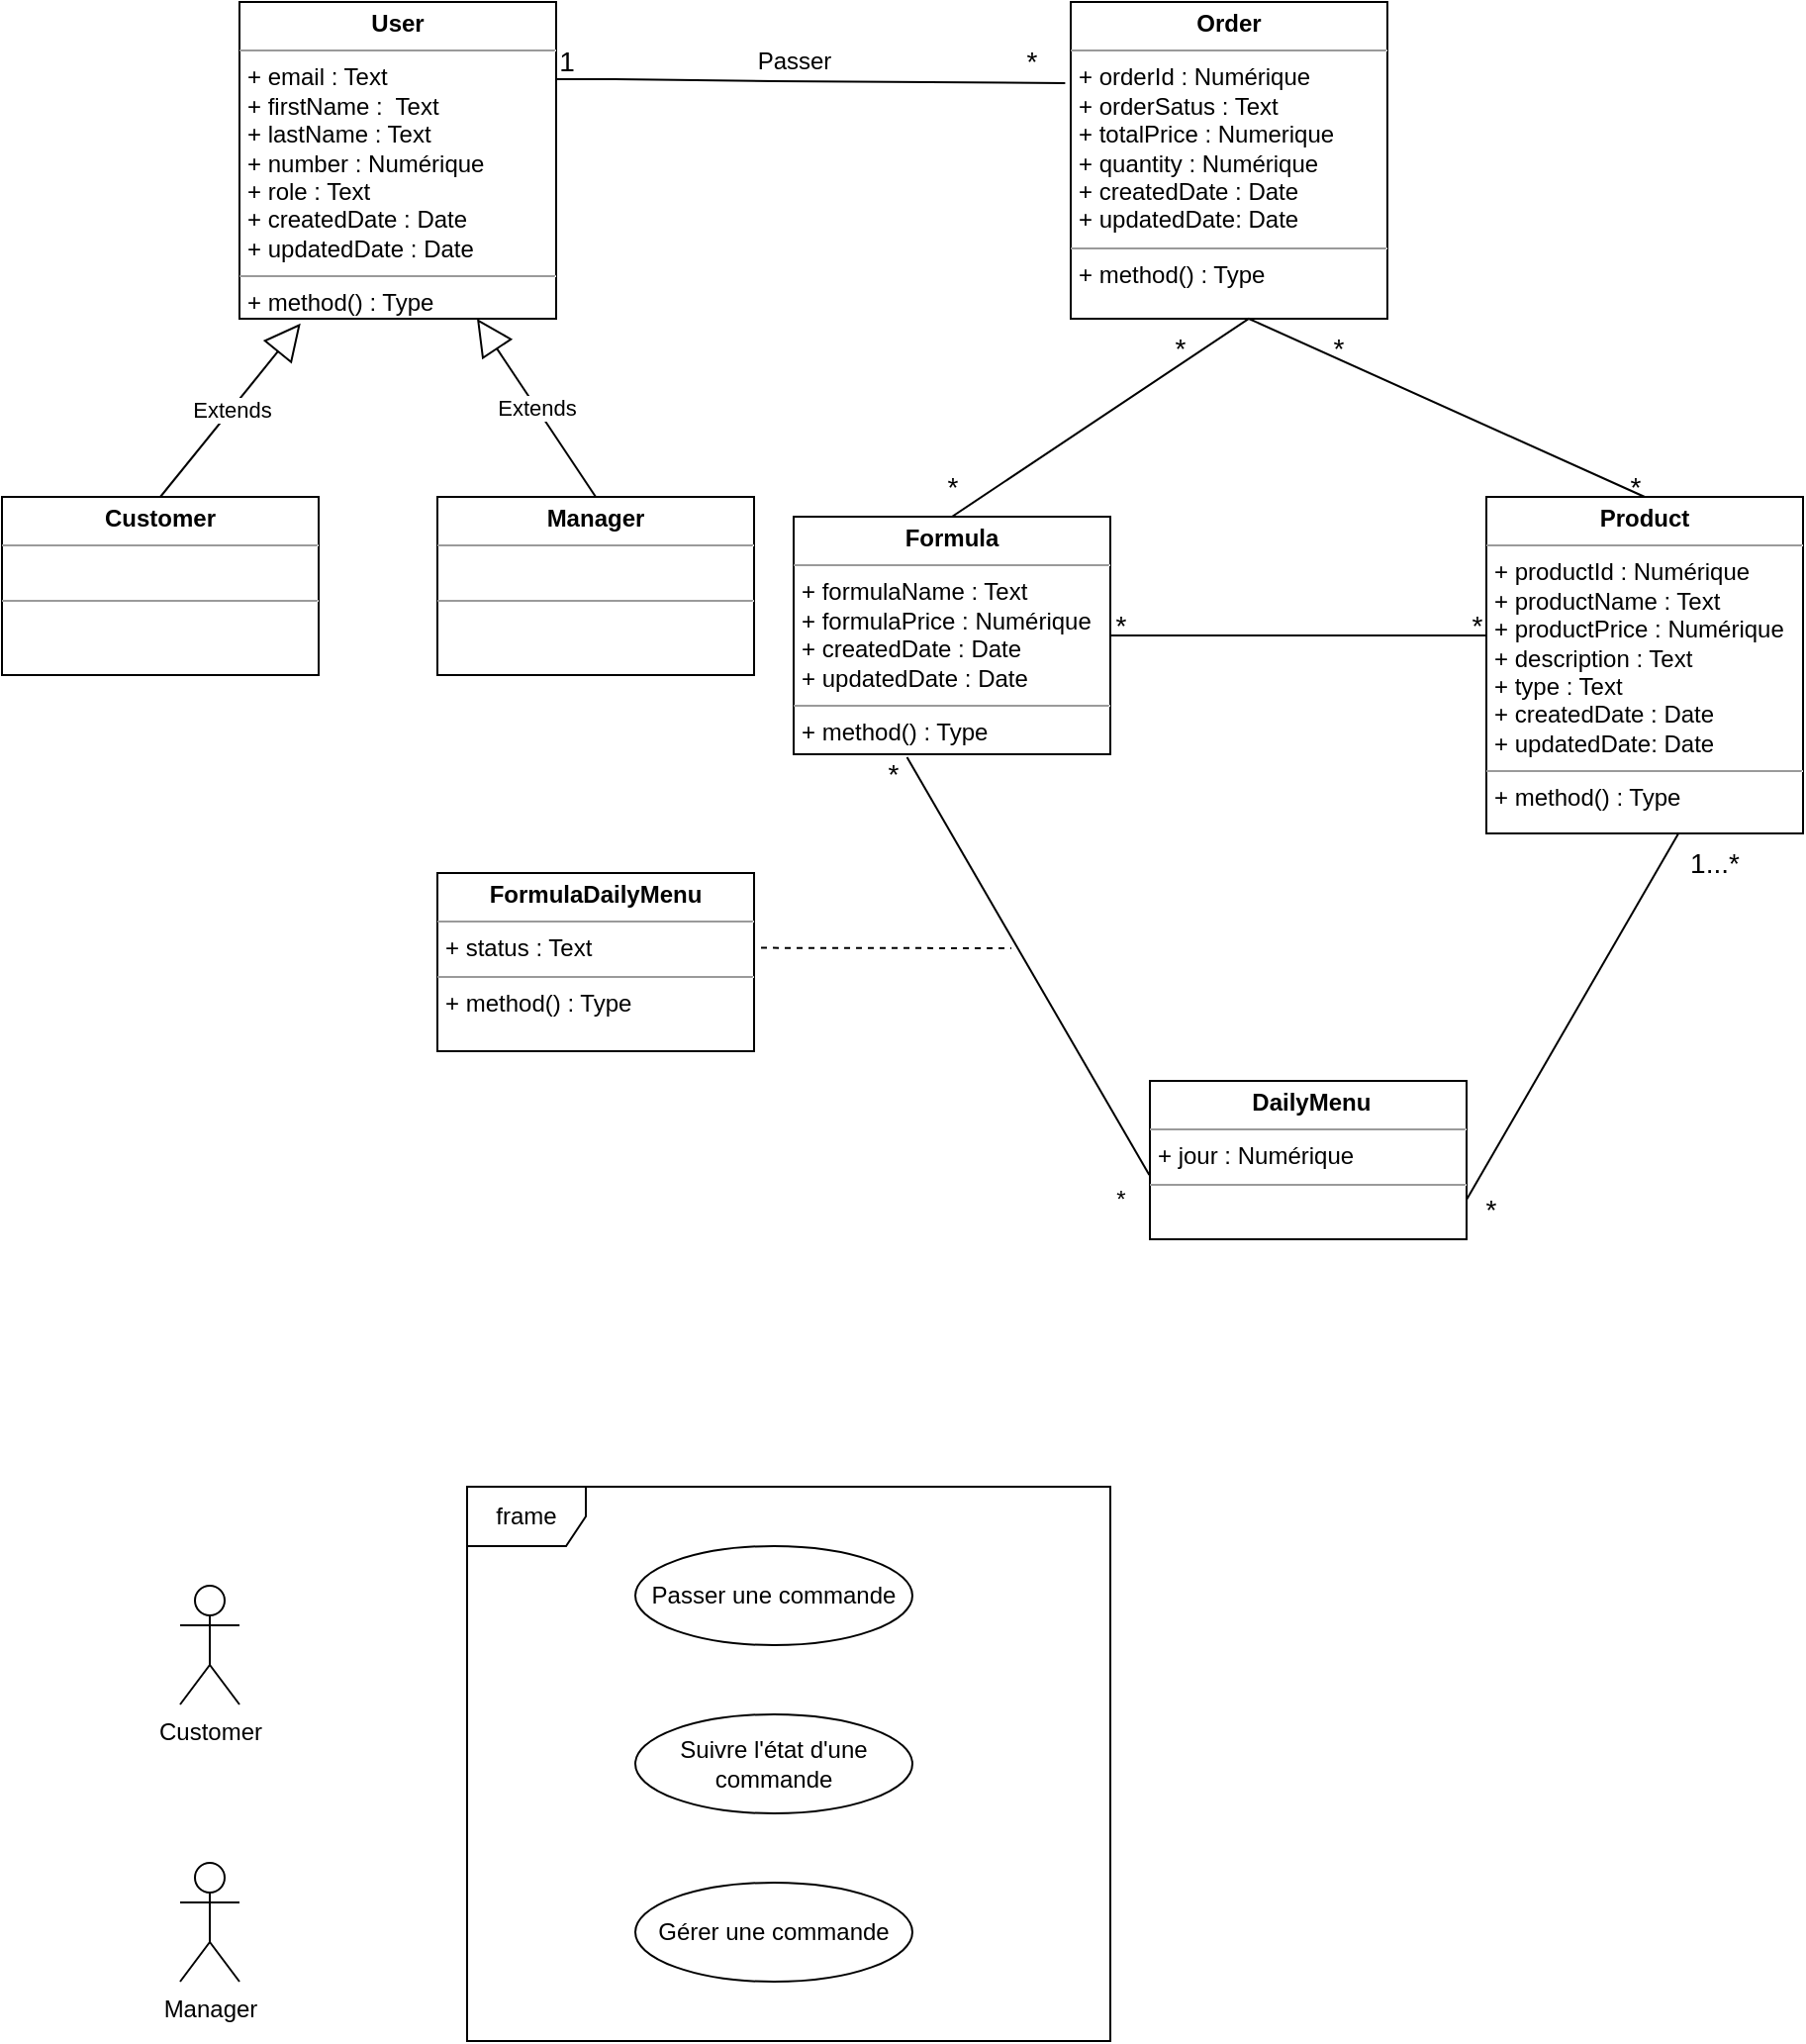 <mxfile version="21.6.6" type="github">
  <diagram id="tpn96KOwKyoIBAM15uN-" name="Page-1">
    <mxGraphModel dx="1050" dy="534" grid="1" gridSize="10" guides="1" tooltips="1" connect="1" arrows="1" fold="1" page="1" pageScale="1" pageWidth="827" pageHeight="1169" math="0" shadow="0">
      <root>
        <mxCell id="0" />
        <mxCell id="1" parent="0" />
        <mxCell id="kosX8pB_AJSCGUX1mS4L-1" value="&lt;p style=&quot;margin:0px;margin-top:4px;text-align:center;&quot;&gt;&lt;b&gt;&lt;font style=&quot;vertical-align: inherit;&quot;&gt;&lt;font style=&quot;vertical-align: inherit;&quot;&gt;User&lt;/font&gt;&lt;/font&gt;&lt;/b&gt;&lt;/p&gt;&lt;hr size=&quot;1&quot;&gt;&lt;p style=&quot;margin:0px;margin-left:4px;&quot;&gt;&lt;font style=&quot;vertical-align: inherit;&quot;&gt;&lt;font style=&quot;vertical-align: inherit;&quot;&gt;+ email : Text&lt;/font&gt;&lt;/font&gt;&lt;/p&gt;&lt;p style=&quot;margin:0px;margin-left:4px;&quot;&gt;&lt;font style=&quot;vertical-align: inherit;&quot;&gt;&lt;font style=&quot;vertical-align: inherit;&quot;&gt;+ firstName :&amp;nbsp; Text&lt;/font&gt;&lt;/font&gt;&lt;/p&gt;&lt;p style=&quot;margin:0px;margin-left:4px;&quot;&gt;&lt;font style=&quot;vertical-align: inherit;&quot;&gt;&lt;font style=&quot;vertical-align: inherit;&quot;&gt;+ lastName : Text&lt;/font&gt;&lt;/font&gt;&lt;/p&gt;&lt;p style=&quot;margin:0px;margin-left:4px;&quot;&gt;&lt;font style=&quot;vertical-align: inherit;&quot;&gt;&lt;font style=&quot;vertical-align: inherit;&quot;&gt;+ number : Numérique&lt;/font&gt;&lt;/font&gt;&lt;/p&gt;&lt;p style=&quot;margin:0px;margin-left:4px;&quot;&gt;&lt;font style=&quot;vertical-align: inherit;&quot;&gt;&lt;font style=&quot;vertical-align: inherit;&quot;&gt;+ role : Text&lt;/font&gt;&lt;/font&gt;&lt;/p&gt;&lt;p style=&quot;margin:0px;margin-left:4px;&quot;&gt;&lt;font style=&quot;vertical-align: inherit;&quot;&gt;&lt;font style=&quot;vertical-align: inherit;&quot;&gt;+ createdDate : Date&lt;/font&gt;&lt;/font&gt;&lt;/p&gt;&lt;p style=&quot;margin:0px;margin-left:4px;&quot;&gt;&lt;font style=&quot;vertical-align: inherit;&quot;&gt;&lt;font style=&quot;vertical-align: inherit;&quot;&gt;+ updatedDate : Date&lt;/font&gt;&lt;/font&gt;&lt;/p&gt;&lt;hr size=&quot;1&quot;&gt;&lt;p style=&quot;margin:0px;margin-left:4px;&quot;&gt;&lt;font style=&quot;vertical-align: inherit;&quot;&gt;&lt;font style=&quot;vertical-align: inherit;&quot;&gt;+ method()&amp;nbsp;: Type&lt;/font&gt;&lt;/font&gt;&lt;/p&gt;" style="verticalAlign=top;align=left;overflow=fill;fontSize=12;fontFamily=Helvetica;html=1;" parent="1" vertex="1">
          <mxGeometry x="180" y="40" width="160" height="160" as="geometry" />
        </mxCell>
        <mxCell id="kosX8pB_AJSCGUX1mS4L-2" value="&lt;p style=&quot;margin:0px;margin-top:4px;text-align:center;&quot;&gt;&lt;b&gt;&lt;font style=&quot;vertical-align: inherit;&quot;&gt;&lt;font style=&quot;vertical-align: inherit;&quot;&gt;&lt;font style=&quot;vertical-align: inherit;&quot;&gt;&lt;font style=&quot;vertical-align: inherit;&quot;&gt;Customer&lt;/font&gt;&lt;/font&gt;&lt;/font&gt;&lt;/font&gt;&lt;/b&gt;&lt;/p&gt;&lt;hr size=&quot;1&quot;&gt;&lt;p style=&quot;margin:0px;margin-left:4px;&quot;&gt;&lt;br&gt;&lt;/p&gt;&lt;hr size=&quot;1&quot;&gt;&lt;p style=&quot;margin:0px;margin-left:4px;&quot;&gt;&lt;br&gt;&lt;/p&gt;" style="verticalAlign=top;align=left;overflow=fill;fontSize=12;fontFamily=Helvetica;html=1;" parent="1" vertex="1">
          <mxGeometry x="60" y="290" width="160" height="90" as="geometry" />
        </mxCell>
        <mxCell id="kosX8pB_AJSCGUX1mS4L-3" value="&lt;p style=&quot;margin:0px;margin-top:4px;text-align:center;&quot;&gt;&lt;b&gt;Manager&lt;/b&gt;&lt;/p&gt;&lt;hr size=&quot;1&quot;&gt;&lt;p style=&quot;margin:0px;margin-left:4px;&quot;&gt;&lt;br&gt;&lt;/p&gt;&lt;hr size=&quot;1&quot;&gt;&lt;p style=&quot;margin:0px;margin-left:4px;&quot;&gt;&lt;br&gt;&lt;/p&gt;" style="verticalAlign=top;align=left;overflow=fill;fontSize=12;fontFamily=Helvetica;html=1;" parent="1" vertex="1">
          <mxGeometry x="280" y="290" width="160" height="90" as="geometry" />
        </mxCell>
        <mxCell id="kosX8pB_AJSCGUX1mS4L-4" value="&lt;p style=&quot;margin:0px;margin-top:4px;text-align:center;&quot;&gt;&lt;b&gt;Order&lt;/b&gt;&lt;/p&gt;&lt;hr size=&quot;1&quot;&gt;&lt;p style=&quot;margin:0px;margin-left:4px;&quot;&gt;&lt;font style=&quot;vertical-align: inherit;&quot;&gt;&lt;font style=&quot;vertical-align: inherit;&quot;&gt;&lt;font style=&quot;vertical-align: inherit;&quot;&gt;&lt;font style=&quot;vertical-align: inherit;&quot;&gt;+ orderId : Numérique&lt;/font&gt;&lt;/font&gt;&lt;/font&gt;&lt;/font&gt;&lt;/p&gt;&lt;p style=&quot;margin:0px;margin-left:4px;&quot;&gt;&lt;font style=&quot;vertical-align: inherit;&quot;&gt;&lt;font style=&quot;vertical-align: inherit;&quot;&gt;&lt;font style=&quot;vertical-align: inherit;&quot;&gt;&lt;font style=&quot;vertical-align: inherit;&quot;&gt;+ orderSatus : Text&lt;/font&gt;&lt;/font&gt;&lt;/font&gt;&lt;/font&gt;&lt;/p&gt;&lt;p style=&quot;margin:0px;margin-left:4px;&quot;&gt;&lt;span style=&quot;background-color: initial;&quot;&gt;+ totalPrice : Numerique&lt;/span&gt;&lt;br&gt;&lt;/p&gt;&lt;p style=&quot;margin:0px;margin-left:4px;&quot;&gt;&lt;font style=&quot;vertical-align: inherit;&quot;&gt;&lt;font style=&quot;vertical-align: inherit;&quot;&gt;&lt;font style=&quot;vertical-align: inherit;&quot;&gt;&lt;font style=&quot;vertical-align: inherit;&quot;&gt;+ quantity : Numérique&lt;/font&gt;&lt;/font&gt;&lt;/font&gt;&lt;/font&gt;&lt;/p&gt;&lt;p style=&quot;margin:0px;margin-left:4px;&quot;&gt;&lt;font style=&quot;vertical-align: inherit;&quot;&gt;&lt;font style=&quot;vertical-align: inherit;&quot;&gt;&lt;font style=&quot;vertical-align: inherit;&quot;&gt;&lt;font style=&quot;vertical-align: inherit;&quot;&gt;+ createdDate : Date&lt;/font&gt;&lt;/font&gt;&lt;/font&gt;&lt;/font&gt;&lt;/p&gt;&lt;p style=&quot;margin:0px;margin-left:4px;&quot;&gt;&lt;font style=&quot;vertical-align: inherit;&quot;&gt;&lt;font style=&quot;vertical-align: inherit;&quot;&gt;&lt;font style=&quot;vertical-align: inherit;&quot;&gt;&lt;font style=&quot;vertical-align: inherit;&quot;&gt;+ updatedDate: Date&lt;/font&gt;&lt;/font&gt;&lt;/font&gt;&lt;/font&gt;&lt;/p&gt;&lt;hr size=&quot;1&quot;&gt;&lt;p style=&quot;margin:0px;margin-left:4px;&quot;&gt;&lt;font style=&quot;vertical-align: inherit;&quot;&gt;&lt;font style=&quot;vertical-align: inherit;&quot;&gt;&lt;font style=&quot;vertical-align: inherit;&quot;&gt;&lt;font style=&quot;vertical-align: inherit;&quot;&gt;+ method() : Type&lt;/font&gt;&lt;/font&gt;&lt;/font&gt;&lt;/font&gt;&lt;/p&gt;" style="verticalAlign=top;align=left;overflow=fill;fontSize=12;fontFamily=Helvetica;html=1;" parent="1" vertex="1">
          <mxGeometry x="600" y="40" width="160" height="160" as="geometry" />
        </mxCell>
        <mxCell id="kosX8pB_AJSCGUX1mS4L-5" value="&lt;p style=&quot;margin:0px;margin-top:4px;text-align:center;&quot;&gt;&lt;b&gt;&lt;font style=&quot;vertical-align: inherit;&quot;&gt;&lt;font style=&quot;vertical-align: inherit;&quot;&gt;Formula&lt;/font&gt;&lt;/font&gt;&lt;/b&gt;&lt;/p&gt;&lt;hr size=&quot;1&quot;&gt;&lt;p style=&quot;margin:0px;margin-left:4px;&quot;&gt;&lt;font style=&quot;vertical-align: inherit;&quot;&gt;&lt;font style=&quot;vertical-align: inherit;&quot;&gt;&lt;font style=&quot;vertical-align: inherit;&quot;&gt;&lt;font style=&quot;vertical-align: inherit;&quot;&gt;&lt;font style=&quot;vertical-align: inherit;&quot;&gt;&lt;font style=&quot;vertical-align: inherit;&quot;&gt;+ formulaName : Text&lt;/font&gt;&lt;/font&gt;&lt;/font&gt;&lt;/font&gt;&lt;/font&gt;&lt;/font&gt;&lt;/p&gt;&lt;p style=&quot;margin:0px;margin-left:4px;&quot;&gt;&lt;font style=&quot;vertical-align: inherit;&quot;&gt;&lt;font style=&quot;vertical-align: inherit;&quot;&gt;&lt;font style=&quot;vertical-align: inherit;&quot;&gt;&lt;font style=&quot;vertical-align: inherit;&quot;&gt;&lt;font style=&quot;vertical-align: inherit;&quot;&gt;&lt;font style=&quot;vertical-align: inherit;&quot;&gt;+ formulaPrice : Numérique&lt;/font&gt;&lt;/font&gt;&lt;/font&gt;&lt;/font&gt;&lt;/font&gt;&lt;/font&gt;&lt;/p&gt;&lt;p style=&quot;margin:0px;margin-left:4px;&quot;&gt;+ createdDate : Date&lt;/p&gt;&lt;p style=&quot;margin:0px;margin-left:4px;&quot;&gt;+ updatedDate : Date&lt;/p&gt;&lt;hr size=&quot;1&quot;&gt;&lt;p style=&quot;margin:0px;margin-left:4px;&quot;&gt;&lt;font style=&quot;vertical-align: inherit;&quot;&gt;&lt;font style=&quot;vertical-align: inherit;&quot;&gt;&lt;font style=&quot;vertical-align: inherit;&quot;&gt;&lt;font style=&quot;vertical-align: inherit;&quot;&gt;&lt;font style=&quot;vertical-align: inherit;&quot;&gt;&lt;font style=&quot;vertical-align: inherit;&quot;&gt;+ method() : Type&lt;/font&gt;&lt;/font&gt;&lt;/font&gt;&lt;/font&gt;&lt;/font&gt;&lt;/font&gt;&lt;/p&gt;" style="verticalAlign=top;align=left;overflow=fill;fontSize=12;fontFamily=Helvetica;html=1;" parent="1" vertex="1">
          <mxGeometry x="460" y="300" width="160" height="120" as="geometry" />
        </mxCell>
        <mxCell id="kosX8pB_AJSCGUX1mS4L-6" value="&lt;p style=&quot;margin:0px;margin-top:4px;text-align:center;&quot;&gt;&lt;b&gt;&lt;font style=&quot;vertical-align: inherit;&quot;&gt;&lt;font style=&quot;vertical-align: inherit;&quot;&gt;Product&lt;/font&gt;&lt;/font&gt;&lt;/b&gt;&lt;/p&gt;&lt;hr size=&quot;1&quot;&gt;&lt;p style=&quot;margin:0px;margin-left:4px;&quot;&gt;&lt;font style=&quot;vertical-align: inherit;&quot;&gt;&lt;font style=&quot;vertical-align: inherit;&quot;&gt;&lt;font style=&quot;vertical-align: inherit;&quot;&gt;&lt;font style=&quot;vertical-align: inherit;&quot;&gt;&lt;font style=&quot;vertical-align: inherit;&quot;&gt;&lt;font style=&quot;vertical-align: inherit;&quot;&gt;+ productId : Numérique&lt;/font&gt;&lt;/font&gt;&lt;/font&gt;&lt;/font&gt;&lt;/font&gt;&lt;/font&gt;&lt;/p&gt;&lt;p style=&quot;margin:0px;margin-left:4px;&quot;&gt;&lt;font style=&quot;vertical-align: inherit;&quot;&gt;&lt;font style=&quot;vertical-align: inherit;&quot;&gt;&lt;font style=&quot;vertical-align: inherit;&quot;&gt;&lt;font style=&quot;vertical-align: inherit;&quot;&gt;&lt;font style=&quot;vertical-align: inherit;&quot;&gt;&lt;font style=&quot;vertical-align: inherit;&quot;&gt;+ productName : Text&lt;/font&gt;&lt;/font&gt;&lt;/font&gt;&lt;/font&gt;&lt;/font&gt;&lt;/font&gt;&lt;/p&gt;&lt;p style=&quot;margin:0px;margin-left:4px;&quot;&gt;&lt;font style=&quot;vertical-align: inherit;&quot;&gt;&lt;font style=&quot;vertical-align: inherit;&quot;&gt;&lt;font style=&quot;vertical-align: inherit;&quot;&gt;&lt;font style=&quot;vertical-align: inherit;&quot;&gt;&lt;font style=&quot;vertical-align: inherit;&quot;&gt;&lt;font style=&quot;vertical-align: inherit;&quot;&gt;+ productPrice : Numérique&lt;/font&gt;&lt;/font&gt;&lt;/font&gt;&lt;/font&gt;&lt;/font&gt;&lt;/font&gt;&lt;/p&gt;&lt;p style=&quot;margin:0px;margin-left:4px;&quot;&gt;&lt;font style=&quot;vertical-align: inherit;&quot;&gt;&lt;font style=&quot;vertical-align: inherit;&quot;&gt;&lt;font style=&quot;vertical-align: inherit;&quot;&gt;&lt;font style=&quot;vertical-align: inherit;&quot;&gt;&lt;font style=&quot;vertical-align: inherit;&quot;&gt;&lt;font style=&quot;vertical-align: inherit;&quot;&gt;+ description : Text&lt;/font&gt;&lt;/font&gt;&lt;/font&gt;&lt;/font&gt;&lt;/font&gt;&lt;/font&gt;&lt;/p&gt;&lt;p style=&quot;margin:0px;margin-left:4px;&quot;&gt;&lt;font style=&quot;vertical-align: inherit;&quot;&gt;&lt;font style=&quot;vertical-align: inherit;&quot;&gt;&lt;font style=&quot;vertical-align: inherit;&quot;&gt;&lt;font style=&quot;vertical-align: inherit;&quot;&gt;&lt;font style=&quot;vertical-align: inherit;&quot;&gt;&lt;font style=&quot;vertical-align: inherit;&quot;&gt;+ type : Text&lt;/font&gt;&lt;/font&gt;&lt;/font&gt;&lt;/font&gt;&lt;/font&gt;&lt;/font&gt;&lt;/p&gt;&lt;p style=&quot;margin:0px;margin-left:4px;&quot;&gt;&lt;font style=&quot;vertical-align: inherit;&quot;&gt;&lt;font style=&quot;vertical-align: inherit;&quot;&gt;&lt;font style=&quot;vertical-align: inherit;&quot;&gt;&lt;font style=&quot;vertical-align: inherit;&quot;&gt;&lt;font style=&quot;vertical-align: inherit;&quot;&gt;&lt;font style=&quot;vertical-align: inherit;&quot;&gt;+ createdDate : Date&lt;/font&gt;&lt;/font&gt;&lt;/font&gt;&lt;/font&gt;&lt;/font&gt;&lt;/font&gt;&lt;/p&gt;&lt;p style=&quot;margin:0px;margin-left:4px;&quot;&gt;&lt;font style=&quot;vertical-align: inherit;&quot;&gt;&lt;font style=&quot;vertical-align: inherit;&quot;&gt;&lt;font style=&quot;vertical-align: inherit;&quot;&gt;&lt;font style=&quot;vertical-align: inherit;&quot;&gt;&lt;font style=&quot;vertical-align: inherit;&quot;&gt;&lt;font style=&quot;vertical-align: inherit;&quot;&gt;+ updatedDate: Date&lt;/font&gt;&lt;/font&gt;&lt;/font&gt;&lt;/font&gt;&lt;/font&gt;&lt;/font&gt;&lt;/p&gt;&lt;hr size=&quot;1&quot;&gt;&lt;p style=&quot;margin:0px;margin-left:4px;&quot;&gt;&lt;font style=&quot;vertical-align: inherit;&quot;&gt;&lt;font style=&quot;vertical-align: inherit;&quot;&gt;&lt;font style=&quot;vertical-align: inherit;&quot;&gt;&lt;font style=&quot;vertical-align: inherit;&quot;&gt;&lt;font style=&quot;vertical-align: inherit;&quot;&gt;&lt;font style=&quot;vertical-align: inherit;&quot;&gt;+ method() : Type&lt;/font&gt;&lt;/font&gt;&lt;/font&gt;&lt;/font&gt;&lt;/font&gt;&lt;/font&gt;&lt;/p&gt;" style="verticalAlign=top;align=left;overflow=fill;fontSize=12;fontFamily=Helvetica;html=1;" parent="1" vertex="1">
          <mxGeometry x="810" y="290" width="160" height="170" as="geometry" />
        </mxCell>
        <mxCell id="kosX8pB_AJSCGUX1mS4L-7" value="" style="endArrow=none;html=1;rounded=0;entryX=1.073;entryY=0.867;entryDx=0;entryDy=0;entryPerimeter=0;" parent="1" target="kosX8pB_AJSCGUX1mS4L-14" edge="1">
          <mxGeometry width="50" height="50" relative="1" as="geometry">
            <mxPoint x="340" y="79" as="sourcePoint" />
            <mxPoint x="590" y="80" as="targetPoint" />
            <Array as="points">
              <mxPoint x="370" y="79" />
              <mxPoint x="450" y="80" />
            </Array>
          </mxGeometry>
        </mxCell>
        <mxCell id="kosX8pB_AJSCGUX1mS4L-8" value="" style="endArrow=none;html=1;rounded=0;exitX=0.5;exitY=0;exitDx=0;exitDy=0;entryX=0.5;entryY=0;entryDx=0;entryDy=0;" parent="1" source="kosX8pB_AJSCGUX1mS4L-5" target="kosX8pB_AJSCGUX1mS4L-6" edge="1">
          <mxGeometry width="50" height="50" relative="1" as="geometry">
            <mxPoint x="670" y="200" as="sourcePoint" />
            <mxPoint x="720" y="150" as="targetPoint" />
            <Array as="points">
              <mxPoint x="690" y="200" />
            </Array>
          </mxGeometry>
        </mxCell>
        <mxCell id="kosX8pB_AJSCGUX1mS4L-10" value="Extends" style="endArrow=block;endSize=16;endFill=0;html=1;rounded=0;exitX=0.5;exitY=0;exitDx=0;exitDy=0;entryX=0.193;entryY=1.015;entryDx=0;entryDy=0;entryPerimeter=0;" parent="1" source="kosX8pB_AJSCGUX1mS4L-2" target="kosX8pB_AJSCGUX1mS4L-1" edge="1">
          <mxGeometry width="160" relative="1" as="geometry">
            <mxPoint x="170" y="230" as="sourcePoint" />
            <mxPoint x="190" y="190" as="targetPoint" />
          </mxGeometry>
        </mxCell>
        <mxCell id="kosX8pB_AJSCGUX1mS4L-11" value="Extends" style="endArrow=block;endSize=16;endFill=0;html=1;rounded=0;exitX=0.5;exitY=0;exitDx=0;exitDy=0;entryX=0.75;entryY=1;entryDx=0;entryDy=0;" parent="1" source="kosX8pB_AJSCGUX1mS4L-3" target="kosX8pB_AJSCGUX1mS4L-1" edge="1">
          <mxGeometry width="160" relative="1" as="geometry">
            <mxPoint x="160" y="240" as="sourcePoint" />
            <mxPoint x="310" y="210" as="targetPoint" />
          </mxGeometry>
        </mxCell>
        <mxCell id="kosX8pB_AJSCGUX1mS4L-12" value="Passer" style="text;html=1;align=center;verticalAlign=middle;resizable=0;points=[];autosize=1;strokeColor=none;fillColor=none;" parent="1" vertex="1">
          <mxGeometry x="430" y="55" width="60" height="30" as="geometry" />
        </mxCell>
        <mxCell id="kosX8pB_AJSCGUX1mS4L-13" value="&lt;font style=&quot;font-size: 14px;&quot;&gt;1&lt;/font&gt;" style="text;html=1;align=center;verticalAlign=middle;resizable=0;points=[];autosize=1;strokeColor=none;fillColor=none;" parent="1" vertex="1">
          <mxGeometry x="330" y="55" width="30" height="30" as="geometry" />
        </mxCell>
        <mxCell id="kosX8pB_AJSCGUX1mS4L-14" value="*" style="text;html=1;align=center;verticalAlign=middle;resizable=0;points=[];autosize=1;strokeColor=none;fillColor=none;fontSize=14;" parent="1" vertex="1">
          <mxGeometry x="565" y="55" width="30" height="30" as="geometry" />
        </mxCell>
        <mxCell id="kosX8pB_AJSCGUX1mS4L-15" value="*" style="text;html=1;align=center;verticalAlign=middle;resizable=0;points=[];autosize=1;strokeColor=none;fillColor=none;fontSize=14;" parent="1" vertex="1">
          <mxGeometry x="525" y="270" width="30" height="30" as="geometry" />
        </mxCell>
        <mxCell id="kosX8pB_AJSCGUX1mS4L-16" value="" style="endArrow=none;html=1;rounded=0;fontSize=14;exitX=1;exitY=0.5;exitDx=0;exitDy=0;" parent="1" source="kosX8pB_AJSCGUX1mS4L-5" edge="1">
          <mxGeometry width="50" height="50" relative="1" as="geometry">
            <mxPoint x="620" y="280" as="sourcePoint" />
            <mxPoint x="810" y="360" as="targetPoint" />
          </mxGeometry>
        </mxCell>
        <mxCell id="kosX8pB_AJSCGUX1mS4L-18" value="*" style="text;html=1;align=center;verticalAlign=middle;resizable=0;points=[];autosize=1;strokeColor=none;fillColor=none;fontSize=14;" parent="1" vertex="1">
          <mxGeometry x="610" y="340" width="30" height="30" as="geometry" />
        </mxCell>
        <mxCell id="kosX8pB_AJSCGUX1mS4L-19" value="*" style="text;html=1;align=center;verticalAlign=middle;resizable=0;points=[];autosize=1;strokeColor=none;fillColor=none;fontSize=14;" parent="1" vertex="1">
          <mxGeometry x="790" y="340" width="30" height="30" as="geometry" />
        </mxCell>
        <mxCell id="kosX8pB_AJSCGUX1mS4L-20" value="*" style="text;html=1;align=center;verticalAlign=middle;resizable=0;points=[];autosize=1;strokeColor=none;fillColor=none;fontSize=14;" parent="1" vertex="1">
          <mxGeometry x="720" y="200" width="30" height="30" as="geometry" />
        </mxCell>
        <mxCell id="kosX8pB_AJSCGUX1mS4L-21" value="*" style="text;html=1;align=center;verticalAlign=middle;resizable=0;points=[];autosize=1;strokeColor=none;fillColor=none;fontSize=14;" parent="1" vertex="1">
          <mxGeometry x="870" y="270" width="30" height="30" as="geometry" />
        </mxCell>
        <mxCell id="kosX8pB_AJSCGUX1mS4L-22" value="*" style="text;html=1;align=center;verticalAlign=middle;resizable=0;points=[];autosize=1;strokeColor=none;fillColor=none;fontSize=14;" parent="1" vertex="1">
          <mxGeometry x="640" y="200" width="30" height="30" as="geometry" />
        </mxCell>
        <mxCell id="kosX8pB_AJSCGUX1mS4L-23" value="&lt;p style=&quot;margin:0px;margin-top:4px;text-align:center;&quot;&gt;&lt;b&gt;&lt;font style=&quot;vertical-align: inherit;&quot;&gt;&lt;font style=&quot;vertical-align: inherit;&quot;&gt;&lt;font style=&quot;vertical-align: inherit;&quot;&gt;&lt;font style=&quot;vertical-align: inherit;&quot;&gt;&lt;font style=&quot;vertical-align: inherit;&quot;&gt;&lt;font style=&quot;vertical-align: inherit;&quot;&gt;&amp;nbsp;DailyMenu&lt;/font&gt;&lt;/font&gt;&lt;/font&gt;&lt;/font&gt;&lt;/font&gt;&lt;/font&gt;&lt;/b&gt;&lt;/p&gt;&lt;hr size=&quot;1&quot;&gt;&lt;p style=&quot;margin:0px;margin-left:4px;&quot;&gt;&lt;font style=&quot;vertical-align: inherit;&quot;&gt;&lt;font style=&quot;vertical-align: inherit;&quot;&gt;&lt;font style=&quot;vertical-align: inherit;&quot;&gt;&lt;font style=&quot;vertical-align: inherit;&quot;&gt;&lt;font style=&quot;vertical-align: inherit;&quot;&gt;&lt;font style=&quot;vertical-align: inherit;&quot;&gt;&lt;font style=&quot;vertical-align: inherit;&quot;&gt;&lt;font style=&quot;vertical-align: inherit;&quot;&gt;+ jour : Numérique&lt;/font&gt;&lt;/font&gt;&lt;/font&gt;&lt;/font&gt;&lt;/font&gt;&lt;/font&gt;&lt;/font&gt;&lt;/font&gt;&lt;/p&gt;&lt;hr size=&quot;1&quot;&gt;&lt;p style=&quot;margin:0px;margin-left:4px;&quot;&gt;&lt;br&gt;&lt;/p&gt;" style="verticalAlign=top;align=left;overflow=fill;fontSize=12;fontFamily=Helvetica;html=1;" parent="1" vertex="1">
          <mxGeometry x="640" y="585" width="160" height="80" as="geometry" />
        </mxCell>
        <mxCell id="kosX8pB_AJSCGUX1mS4L-24" value="" style="endArrow=none;html=1;rounded=0;fontSize=14;entryX=0.358;entryY=1.013;entryDx=0;entryDy=0;exitX=-0.002;exitY=0.593;exitDx=0;exitDy=0;exitPerimeter=0;entryPerimeter=0;" parent="1" source="kosX8pB_AJSCGUX1mS4L-23" target="kosX8pB_AJSCGUX1mS4L-5" edge="1">
          <mxGeometry width="50" height="50" relative="1" as="geometry">
            <mxPoint x="510" y="570" as="sourcePoint" />
            <mxPoint x="560" y="520" as="targetPoint" />
          </mxGeometry>
        </mxCell>
        <mxCell id="kosX8pB_AJSCGUX1mS4L-25" value="" style="endArrow=none;html=1;rounded=0;fontSize=14;entryX=0.608;entryY=0.998;entryDx=0;entryDy=0;exitX=1;exitY=0.75;exitDx=0;exitDy=0;entryPerimeter=0;" parent="1" source="kosX8pB_AJSCGUX1mS4L-23" target="kosX8pB_AJSCGUX1mS4L-6" edge="1">
          <mxGeometry width="50" height="50" relative="1" as="geometry">
            <mxPoint x="850" y="580" as="sourcePoint" />
            <mxPoint x="900" y="530" as="targetPoint" />
          </mxGeometry>
        </mxCell>
        <mxCell id="kosX8pB_AJSCGUX1mS4L-26" value="1...*" style="text;html=1;align=center;verticalAlign=middle;resizable=0;points=[];autosize=1;strokeColor=none;fillColor=none;fontSize=14;" parent="1" vertex="1">
          <mxGeometry x="900" y="460" width="50" height="30" as="geometry" />
        </mxCell>
        <mxCell id="kosX8pB_AJSCGUX1mS4L-27" value="*" style="text;html=1;align=center;verticalAlign=middle;resizable=0;points=[];autosize=1;strokeColor=none;fillColor=none;fontSize=14;" parent="1" vertex="1">
          <mxGeometry x="797" y="635" width="30" height="30" as="geometry" />
        </mxCell>
        <mxCell id="kosX8pB_AJSCGUX1mS4L-28" value="&lt;font style=&quot;vertical-align: inherit;&quot;&gt;&lt;font style=&quot;vertical-align: inherit;&quot;&gt;*&lt;/font&gt;&lt;/font&gt;" style="text;html=1;align=center;verticalAlign=middle;resizable=0;points=[];autosize=1;strokeColor=none;fillColor=none;fontSize=14;" parent="1" vertex="1">
          <mxGeometry x="495" y="415" width="30" height="30" as="geometry" />
        </mxCell>
        <mxCell id="kosX8pB_AJSCGUX1mS4L-30" value="&lt;font style=&quot;vertical-align: inherit;&quot;&gt;&lt;font style=&quot;vertical-align: inherit;&quot;&gt;&lt;font style=&quot;vertical-align: inherit;&quot;&gt;&lt;font style=&quot;vertical-align: inherit;&quot;&gt;&lt;font style=&quot;vertical-align: inherit;&quot;&gt;&lt;font style=&quot;vertical-align: inherit;&quot;&gt;*&lt;/font&gt;&lt;/font&gt;&lt;/font&gt;&lt;/font&gt;&lt;/font&gt;&lt;/font&gt;" style="text;html=1;align=center;verticalAlign=middle;resizable=0;points=[];autosize=1;strokeColor=none;fillColor=none;" parent="1" vertex="1">
          <mxGeometry x="610" y="630" width="30" height="30" as="geometry" />
        </mxCell>
        <mxCell id="kosX8pB_AJSCGUX1mS4L-31" value="" style="endArrow=none;dashed=1;html=1;rounded=0;exitX=1.022;exitY=0.42;exitDx=0;exitDy=0;exitPerimeter=0;" parent="1" source="kosX8pB_AJSCGUX1mS4L-32" edge="1">
          <mxGeometry width="50" height="50" relative="1" as="geometry">
            <mxPoint x="450" y="550" as="sourcePoint" />
            <mxPoint x="570" y="518" as="targetPoint" />
          </mxGeometry>
        </mxCell>
        <mxCell id="kosX8pB_AJSCGUX1mS4L-32" value="&lt;p style=&quot;margin:0px;margin-top:4px;text-align:center;&quot;&gt;&lt;b&gt;FormulaDailyMenu&lt;/b&gt;&lt;/p&gt;&lt;hr size=&quot;1&quot;&gt;&lt;p style=&quot;margin:0px;margin-left:4px;&quot;&gt;&lt;font style=&quot;vertical-align: inherit;&quot;&gt;&lt;font style=&quot;vertical-align: inherit;&quot;&gt;+ status : Text&lt;/font&gt;&lt;/font&gt;&lt;/p&gt;&lt;hr size=&quot;1&quot;&gt;&lt;p style=&quot;margin:0px;margin-left:4px;&quot;&gt;&lt;font style=&quot;vertical-align: inherit;&quot;&gt;&lt;font style=&quot;vertical-align: inherit;&quot;&gt;+ method()&amp;nbsp;: Type&lt;/font&gt;&lt;/font&gt;&lt;/p&gt;" style="verticalAlign=top;align=left;overflow=fill;fontSize=12;fontFamily=Helvetica;html=1;" parent="1" vertex="1">
          <mxGeometry x="280" y="480" width="160" height="90" as="geometry" />
        </mxCell>
        <mxCell id="lGs0dHTR2L2rTzk0FmmM-1" value="Passer une commande" style="ellipse;whiteSpace=wrap;html=1;" vertex="1" parent="1">
          <mxGeometry x="380" y="820" width="140" height="50" as="geometry" />
        </mxCell>
        <mxCell id="lGs0dHTR2L2rTzk0FmmM-2" value="Customer" style="shape=umlActor;verticalLabelPosition=bottom;verticalAlign=top;html=1;" vertex="1" parent="1">
          <mxGeometry x="150" y="840" width="30" height="60" as="geometry" />
        </mxCell>
        <mxCell id="lGs0dHTR2L2rTzk0FmmM-3" value="Manager" style="shape=umlActor;verticalLabelPosition=bottom;verticalAlign=top;html=1;" vertex="1" parent="1">
          <mxGeometry x="150" y="980" width="30" height="60" as="geometry" />
        </mxCell>
        <mxCell id="lGs0dHTR2L2rTzk0FmmM-8" value="Suivre l&#39;état d&#39;une commande" style="ellipse;whiteSpace=wrap;html=1;" vertex="1" parent="1">
          <mxGeometry x="380" y="905" width="140" height="50" as="geometry" />
        </mxCell>
        <mxCell id="lGs0dHTR2L2rTzk0FmmM-9" value="Gérer une commande" style="ellipse;whiteSpace=wrap;html=1;" vertex="1" parent="1">
          <mxGeometry x="380" y="990" width="140" height="50" as="geometry" />
        </mxCell>
        <mxCell id="lGs0dHTR2L2rTzk0FmmM-10" value="frame" style="shape=umlFrame;whiteSpace=wrap;html=1;pointerEvents=0;" vertex="1" parent="1">
          <mxGeometry x="295" y="790" width="325" height="280" as="geometry" />
        </mxCell>
      </root>
    </mxGraphModel>
  </diagram>
</mxfile>
